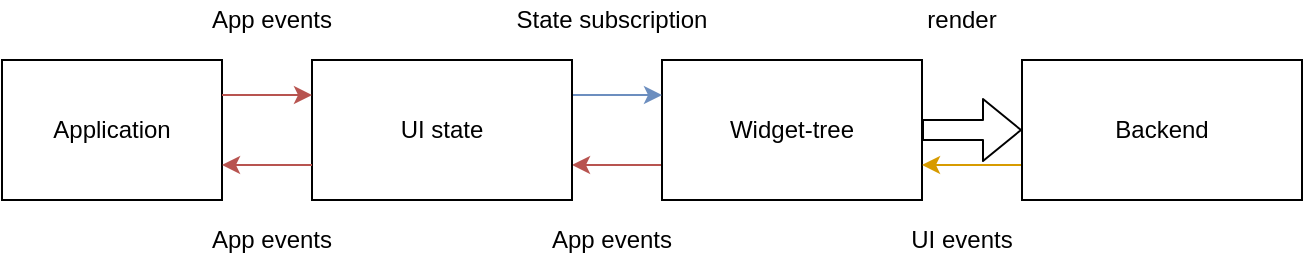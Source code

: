 <mxfile version="14.4.4" type="github">
  <diagram id="V-ezEMKFyjm7lAU5w0QI" name="Page-1">
    <mxGraphModel dx="868" dy="423" grid="1" gridSize="10" guides="1" tooltips="1" connect="1" arrows="1" fold="1" page="1" pageScale="1" pageWidth="850" pageHeight="1100" math="0" shadow="0">
      <root>
        <mxCell id="0" />
        <mxCell id="1" parent="0" />
        <mxCell id="OCtXLCGtMXAfEmZL8xgh-3" value="" style="endArrow=classic;html=1;exitX=0;exitY=0.75;exitDx=0;exitDy=0;entryX=1;entryY=0.75;entryDx=0;entryDy=0;fillColor=#f8cecc;strokeColor=#b85450;" edge="1" parent="1" source="OCtXLCGtMXAfEmZL8xgh-4" target="OCtXLCGtMXAfEmZL8xgh-6">
          <mxGeometry width="50" height="50" relative="1" as="geometry">
            <mxPoint x="380" y="240" as="sourcePoint" />
            <mxPoint x="420" y="130" as="targetPoint" />
          </mxGeometry>
        </mxCell>
        <mxCell id="OCtXLCGtMXAfEmZL8xgh-4" value="" style="rounded=0;whiteSpace=wrap;html=1;" vertex="1" parent="1">
          <mxGeometry x="470" y="60" width="130" height="70" as="geometry" />
        </mxCell>
        <mxCell id="OCtXLCGtMXAfEmZL8xgh-5" value="Widget-tree" style="text;html=1;strokeColor=none;fillColor=none;align=center;verticalAlign=middle;whiteSpace=wrap;rounded=0;" vertex="1" parent="1">
          <mxGeometry x="495" y="85" width="80" height="20" as="geometry" />
        </mxCell>
        <mxCell id="OCtXLCGtMXAfEmZL8xgh-7" style="edgeStyle=orthogonalEdgeStyle;rounded=0;orthogonalLoop=1;jettySize=auto;html=1;exitX=1;exitY=0.25;exitDx=0;exitDy=0;entryX=0;entryY=0.25;entryDx=0;entryDy=0;fillColor=#dae8fc;strokeColor=#6c8ebf;" edge="1" parent="1" source="OCtXLCGtMXAfEmZL8xgh-6" target="OCtXLCGtMXAfEmZL8xgh-4">
          <mxGeometry relative="1" as="geometry" />
        </mxCell>
        <mxCell id="OCtXLCGtMXAfEmZL8xgh-6" value="" style="rounded=0;whiteSpace=wrap;html=1;" vertex="1" parent="1">
          <mxGeometry x="295" y="60" width="130" height="70" as="geometry" />
        </mxCell>
        <mxCell id="OCtXLCGtMXAfEmZL8xgh-16" style="edgeStyle=orthogonalEdgeStyle;rounded=0;orthogonalLoop=1;jettySize=auto;html=1;exitX=0;exitY=0.75;exitDx=0;exitDy=0;entryX=1;entryY=0.75;entryDx=0;entryDy=0;fillColor=#ffe6cc;strokeColor=#d79b00;" edge="1" parent="1" source="OCtXLCGtMXAfEmZL8xgh-8" target="OCtXLCGtMXAfEmZL8xgh-4">
          <mxGeometry relative="1" as="geometry" />
        </mxCell>
        <mxCell id="OCtXLCGtMXAfEmZL8xgh-8" value="" style="rounded=0;whiteSpace=wrap;html=1;" vertex="1" parent="1">
          <mxGeometry x="650" y="60" width="140" height="70" as="geometry" />
        </mxCell>
        <mxCell id="OCtXLCGtMXAfEmZL8xgh-9" value="Backend" style="text;html=1;strokeColor=none;fillColor=none;align=center;verticalAlign=middle;whiteSpace=wrap;rounded=0;" vertex="1" parent="1">
          <mxGeometry x="685" y="85" width="70" height="20" as="geometry" />
        </mxCell>
        <mxCell id="OCtXLCGtMXAfEmZL8xgh-10" value="" style="shape=flexArrow;endArrow=classic;html=1;exitX=1;exitY=0.5;exitDx=0;exitDy=0;entryX=0;entryY=0.5;entryDx=0;entryDy=0;" edge="1" parent="1" source="OCtXLCGtMXAfEmZL8xgh-4" target="OCtXLCGtMXAfEmZL8xgh-8">
          <mxGeometry width="50" height="50" relative="1" as="geometry">
            <mxPoint x="420" y="230" as="sourcePoint" />
            <mxPoint x="470" y="180" as="targetPoint" />
          </mxGeometry>
        </mxCell>
        <mxCell id="OCtXLCGtMXAfEmZL8xgh-11" value="Application" style="rounded=0;whiteSpace=wrap;html=1;" vertex="1" parent="1">
          <mxGeometry x="140" y="60" width="110" height="70" as="geometry" />
        </mxCell>
        <mxCell id="OCtXLCGtMXAfEmZL8xgh-12" value="" style="endArrow=classic;html=1;exitX=0;exitY=0.75;exitDx=0;exitDy=0;entryX=1;entryY=0.75;entryDx=0;entryDy=0;fillColor=#f8cecc;strokeColor=#b85450;" edge="1" parent="1" source="OCtXLCGtMXAfEmZL8xgh-6" target="OCtXLCGtMXAfEmZL8xgh-11">
          <mxGeometry width="50" height="50" relative="1" as="geometry">
            <mxPoint x="450" y="122.5" as="sourcePoint" />
            <mxPoint x="410" y="122.5" as="targetPoint" />
          </mxGeometry>
        </mxCell>
        <mxCell id="OCtXLCGtMXAfEmZL8xgh-14" value="" style="endArrow=classic;html=1;exitX=1;exitY=0.25;exitDx=0;exitDy=0;entryX=0;entryY=0.25;entryDx=0;entryDy=0;fillColor=#f8cecc;strokeColor=#b85450;" edge="1" parent="1" source="OCtXLCGtMXAfEmZL8xgh-11" target="OCtXLCGtMXAfEmZL8xgh-6">
          <mxGeometry width="50" height="50" relative="1" as="geometry">
            <mxPoint x="250" y="122.5" as="sourcePoint" />
            <mxPoint x="170" y="122.5" as="targetPoint" />
          </mxGeometry>
        </mxCell>
        <mxCell id="OCtXLCGtMXAfEmZL8xgh-15" value="UI state" style="text;html=1;strokeColor=none;fillColor=none;align=center;verticalAlign=middle;whiteSpace=wrap;rounded=0;" vertex="1" parent="1">
          <mxGeometry x="325" y="85" width="70" height="20" as="geometry" />
        </mxCell>
        <mxCell id="OCtXLCGtMXAfEmZL8xgh-17" value="render" style="text;html=1;strokeColor=none;fillColor=none;align=center;verticalAlign=middle;whiteSpace=wrap;rounded=0;" vertex="1" parent="1">
          <mxGeometry x="600" y="30" width="40" height="20" as="geometry" />
        </mxCell>
        <mxCell id="OCtXLCGtMXAfEmZL8xgh-18" value="UI events" style="text;html=1;strokeColor=none;fillColor=none;align=center;verticalAlign=middle;whiteSpace=wrap;rounded=0;" vertex="1" parent="1">
          <mxGeometry x="590" y="140" width="60" height="20" as="geometry" />
        </mxCell>
        <mxCell id="OCtXLCGtMXAfEmZL8xgh-21" value="App events" style="text;html=1;strokeColor=none;fillColor=none;align=center;verticalAlign=middle;whiteSpace=wrap;rounded=0;" vertex="1" parent="1">
          <mxGeometry x="240" y="30" width="70" height="20" as="geometry" />
        </mxCell>
        <mxCell id="OCtXLCGtMXAfEmZL8xgh-22" value="App events" style="text;html=1;strokeColor=none;fillColor=none;align=center;verticalAlign=middle;whiteSpace=wrap;rounded=0;" vertex="1" parent="1">
          <mxGeometry x="240" y="140" width="70" height="20" as="geometry" />
        </mxCell>
        <mxCell id="OCtXLCGtMXAfEmZL8xgh-25" value="App events" style="text;html=1;strokeColor=none;fillColor=none;align=center;verticalAlign=middle;whiteSpace=wrap;rounded=0;" vertex="1" parent="1">
          <mxGeometry x="410" y="140" width="70" height="20" as="geometry" />
        </mxCell>
        <mxCell id="OCtXLCGtMXAfEmZL8xgh-26" value="State subscription" style="text;html=1;strokeColor=none;fillColor=none;align=center;verticalAlign=middle;whiteSpace=wrap;rounded=0;" vertex="1" parent="1">
          <mxGeometry x="390" y="30" width="110" height="20" as="geometry" />
        </mxCell>
      </root>
    </mxGraphModel>
  </diagram>
</mxfile>

